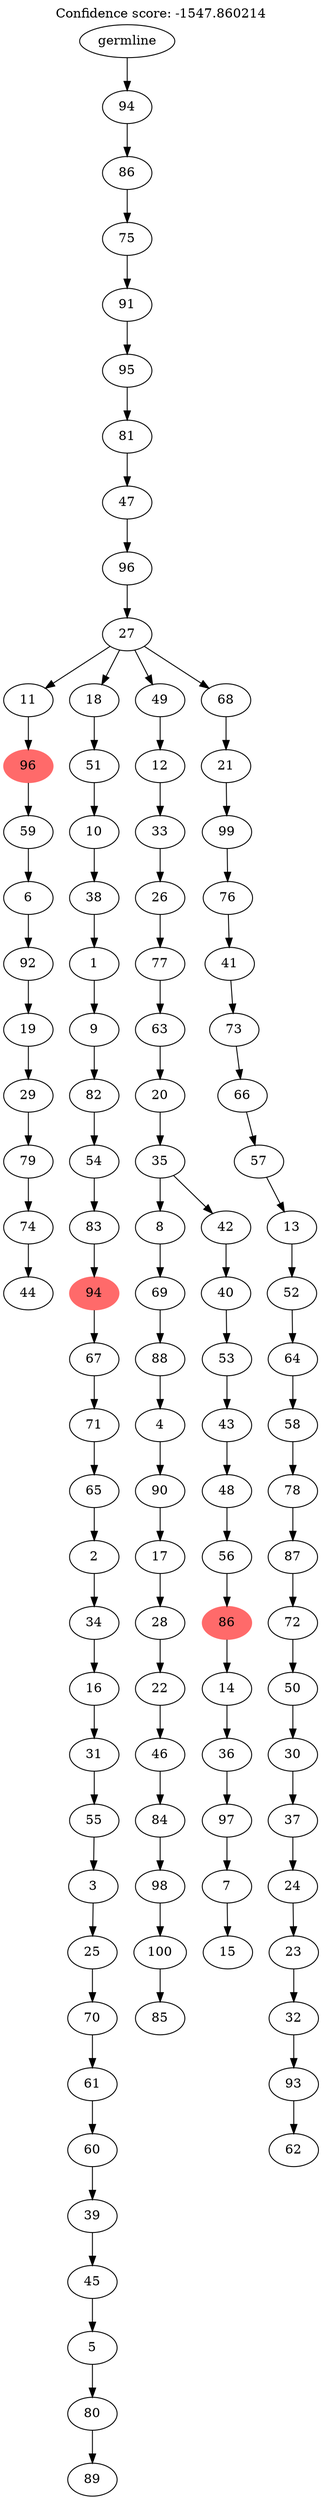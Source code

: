 digraph g {
	"102" -> "103";
	"103" [label="44"];
	"101" -> "102";
	"102" [label="74"];
	"100" -> "101";
	"101" [label="79"];
	"99" -> "100";
	"100" [label="29"];
	"98" -> "99";
	"99" [label="19"];
	"97" -> "98";
	"98" [label="92"];
	"96" -> "97";
	"97" [label="6"];
	"95" -> "96";
	"96" [label="59"];
	"94" -> "95";
	"95" [color=indianred1, style=filled, label="96"];
	"92" -> "93";
	"93" [label="89"];
	"91" -> "92";
	"92" [label="80"];
	"90" -> "91";
	"91" [label="5"];
	"89" -> "90";
	"90" [label="45"];
	"88" -> "89";
	"89" [label="39"];
	"87" -> "88";
	"88" [label="60"];
	"86" -> "87";
	"87" [label="61"];
	"85" -> "86";
	"86" [label="70"];
	"84" -> "85";
	"85" [label="25"];
	"83" -> "84";
	"84" [label="3"];
	"82" -> "83";
	"83" [label="55"];
	"81" -> "82";
	"82" [label="31"];
	"80" -> "81";
	"81" [label="16"];
	"79" -> "80";
	"80" [label="34"];
	"78" -> "79";
	"79" [label="2"];
	"77" -> "78";
	"78" [label="65"];
	"76" -> "77";
	"77" [label="71"];
	"75" -> "76";
	"76" [label="67"];
	"74" -> "75";
	"75" [color=indianred1, style=filled, label="94"];
	"73" -> "74";
	"74" [label="83"];
	"72" -> "73";
	"73" [label="54"];
	"71" -> "72";
	"72" [label="82"];
	"70" -> "71";
	"71" [label="9"];
	"69" -> "70";
	"70" [label="1"];
	"68" -> "69";
	"69" [label="38"];
	"67" -> "68";
	"68" [label="10"];
	"66" -> "67";
	"67" [label="51"];
	"64" -> "65";
	"65" [label="85"];
	"63" -> "64";
	"64" [label="100"];
	"62" -> "63";
	"63" [label="98"];
	"61" -> "62";
	"62" [label="84"];
	"60" -> "61";
	"61" [label="46"];
	"59" -> "60";
	"60" [label="22"];
	"58" -> "59";
	"59" [label="28"];
	"57" -> "58";
	"58" [label="17"];
	"56" -> "57";
	"57" [label="90"];
	"55" -> "56";
	"56" [label="4"];
	"54" -> "55";
	"55" [label="88"];
	"53" -> "54";
	"54" [label="69"];
	"51" -> "52";
	"52" [label="15"];
	"50" -> "51";
	"51" [label="7"];
	"49" -> "50";
	"50" [label="97"];
	"48" -> "49";
	"49" [label="36"];
	"47" -> "48";
	"48" [label="14"];
	"46" -> "47";
	"47" [color=indianred1, style=filled, label="86"];
	"45" -> "46";
	"46" [label="56"];
	"44" -> "45";
	"45" [label="48"];
	"43" -> "44";
	"44" [label="43"];
	"42" -> "43";
	"43" [label="53"];
	"41" -> "42";
	"42" [label="40"];
	"40" -> "41";
	"41" [label="42"];
	"40" -> "53";
	"53" [label="8"];
	"39" -> "40";
	"40" [label="35"];
	"38" -> "39";
	"39" [label="20"];
	"37" -> "38";
	"38" [label="63"];
	"36" -> "37";
	"37" [label="77"];
	"35" -> "36";
	"36" [label="26"];
	"34" -> "35";
	"35" [label="33"];
	"33" -> "34";
	"34" [label="12"];
	"31" -> "32";
	"32" [label="62"];
	"30" -> "31";
	"31" [label="93"];
	"29" -> "30";
	"30" [label="32"];
	"28" -> "29";
	"29" [label="23"];
	"27" -> "28";
	"28" [label="24"];
	"26" -> "27";
	"27" [label="37"];
	"25" -> "26";
	"26" [label="30"];
	"24" -> "25";
	"25" [label="50"];
	"23" -> "24";
	"24" [label="72"];
	"22" -> "23";
	"23" [label="87"];
	"21" -> "22";
	"22" [label="78"];
	"20" -> "21";
	"21" [label="58"];
	"19" -> "20";
	"20" [label="64"];
	"18" -> "19";
	"19" [label="52"];
	"17" -> "18";
	"18" [label="13"];
	"16" -> "17";
	"17" [label="57"];
	"15" -> "16";
	"16" [label="66"];
	"14" -> "15";
	"15" [label="73"];
	"13" -> "14";
	"14" [label="41"];
	"12" -> "13";
	"13" [label="76"];
	"11" -> "12";
	"12" [label="99"];
	"10" -> "11";
	"11" [label="21"];
	"9" -> "10";
	"10" [label="68"];
	"9" -> "33";
	"33" [label="49"];
	"9" -> "66";
	"66" [label="18"];
	"9" -> "94";
	"94" [label="11"];
	"8" -> "9";
	"9" [label="27"];
	"7" -> "8";
	"8" [label="96"];
	"6" -> "7";
	"7" [label="47"];
	"5" -> "6";
	"6" [label="81"];
	"4" -> "5";
	"5" [label="95"];
	"3" -> "4";
	"4" [label="91"];
	"2" -> "3";
	"3" [label="75"];
	"1" -> "2";
	"2" [label="86"];
	"0" -> "1";
	"1" [label="94"];
	"0" [label="germline"];
	labelloc="t";
	label="Confidence score: -1547.860214";
}
